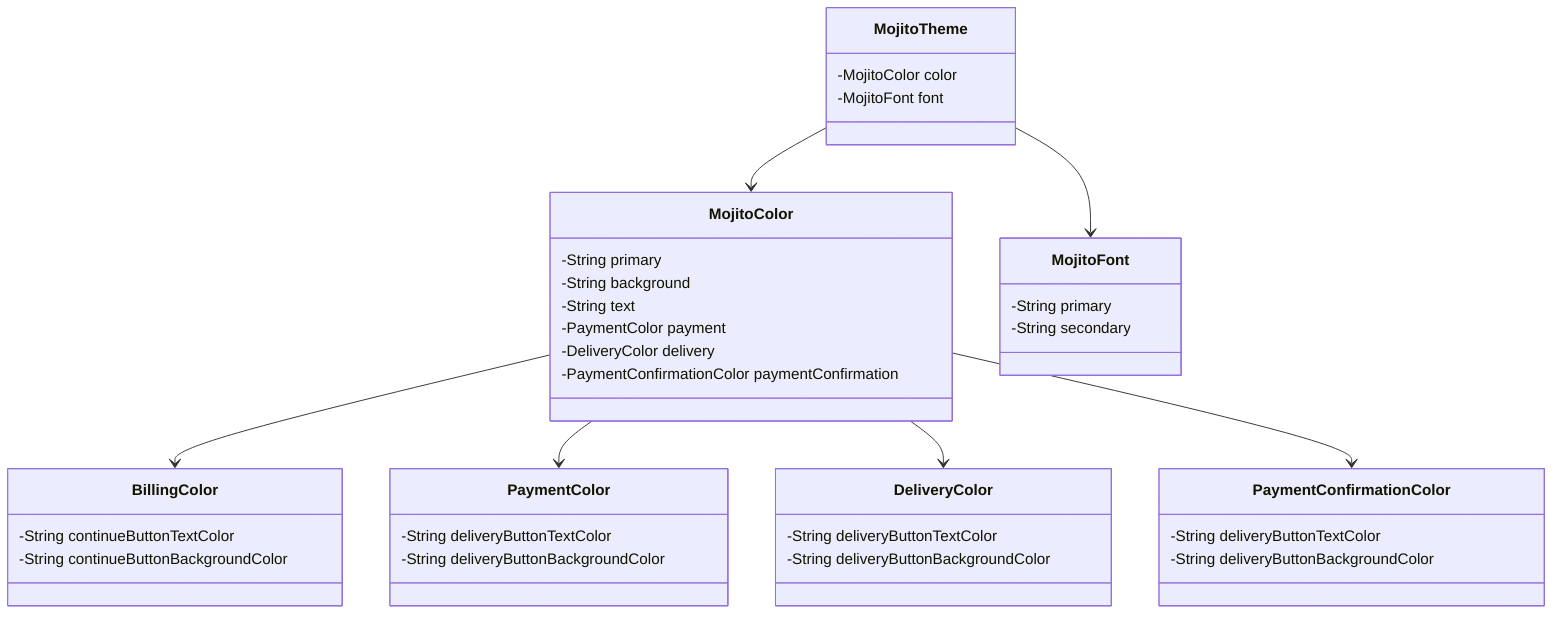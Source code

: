 classDiagram  
MojitoTheme --> MojitoColor
MojitoTheme --> MojitoFont
MojitoColor --> BillingColor
MojitoColor --> PaymentColor
MojitoColor --> DeliveryColor
MojitoColor --> PaymentConfirmationColor

class MojitoTheme {
    -MojitoColor color
    -MojitoFont font
}
class MojitoColor {
    -String primary
    -String background
    -String text
    -PaymentColor payment
    -DeliveryColor delivery
    -PaymentConfirmationColor paymentConfirmation
}
class MojitoFont {
    -String primary
    -String secondary
}
class BillingColor {
    -String continueButtonTextColor
    -String continueButtonBackgroundColor
} 
class PaymentColor {
    -String deliveryButtonTextColor
    -String deliveryButtonBackgroundColor
}
class DeliveryColor {
    -String deliveryButtonTextColor
    -String deliveryButtonBackgroundColor
}
class PaymentConfirmationColor {
    -String deliveryButtonTextColor
    -String deliveryButtonBackgroundColor
}